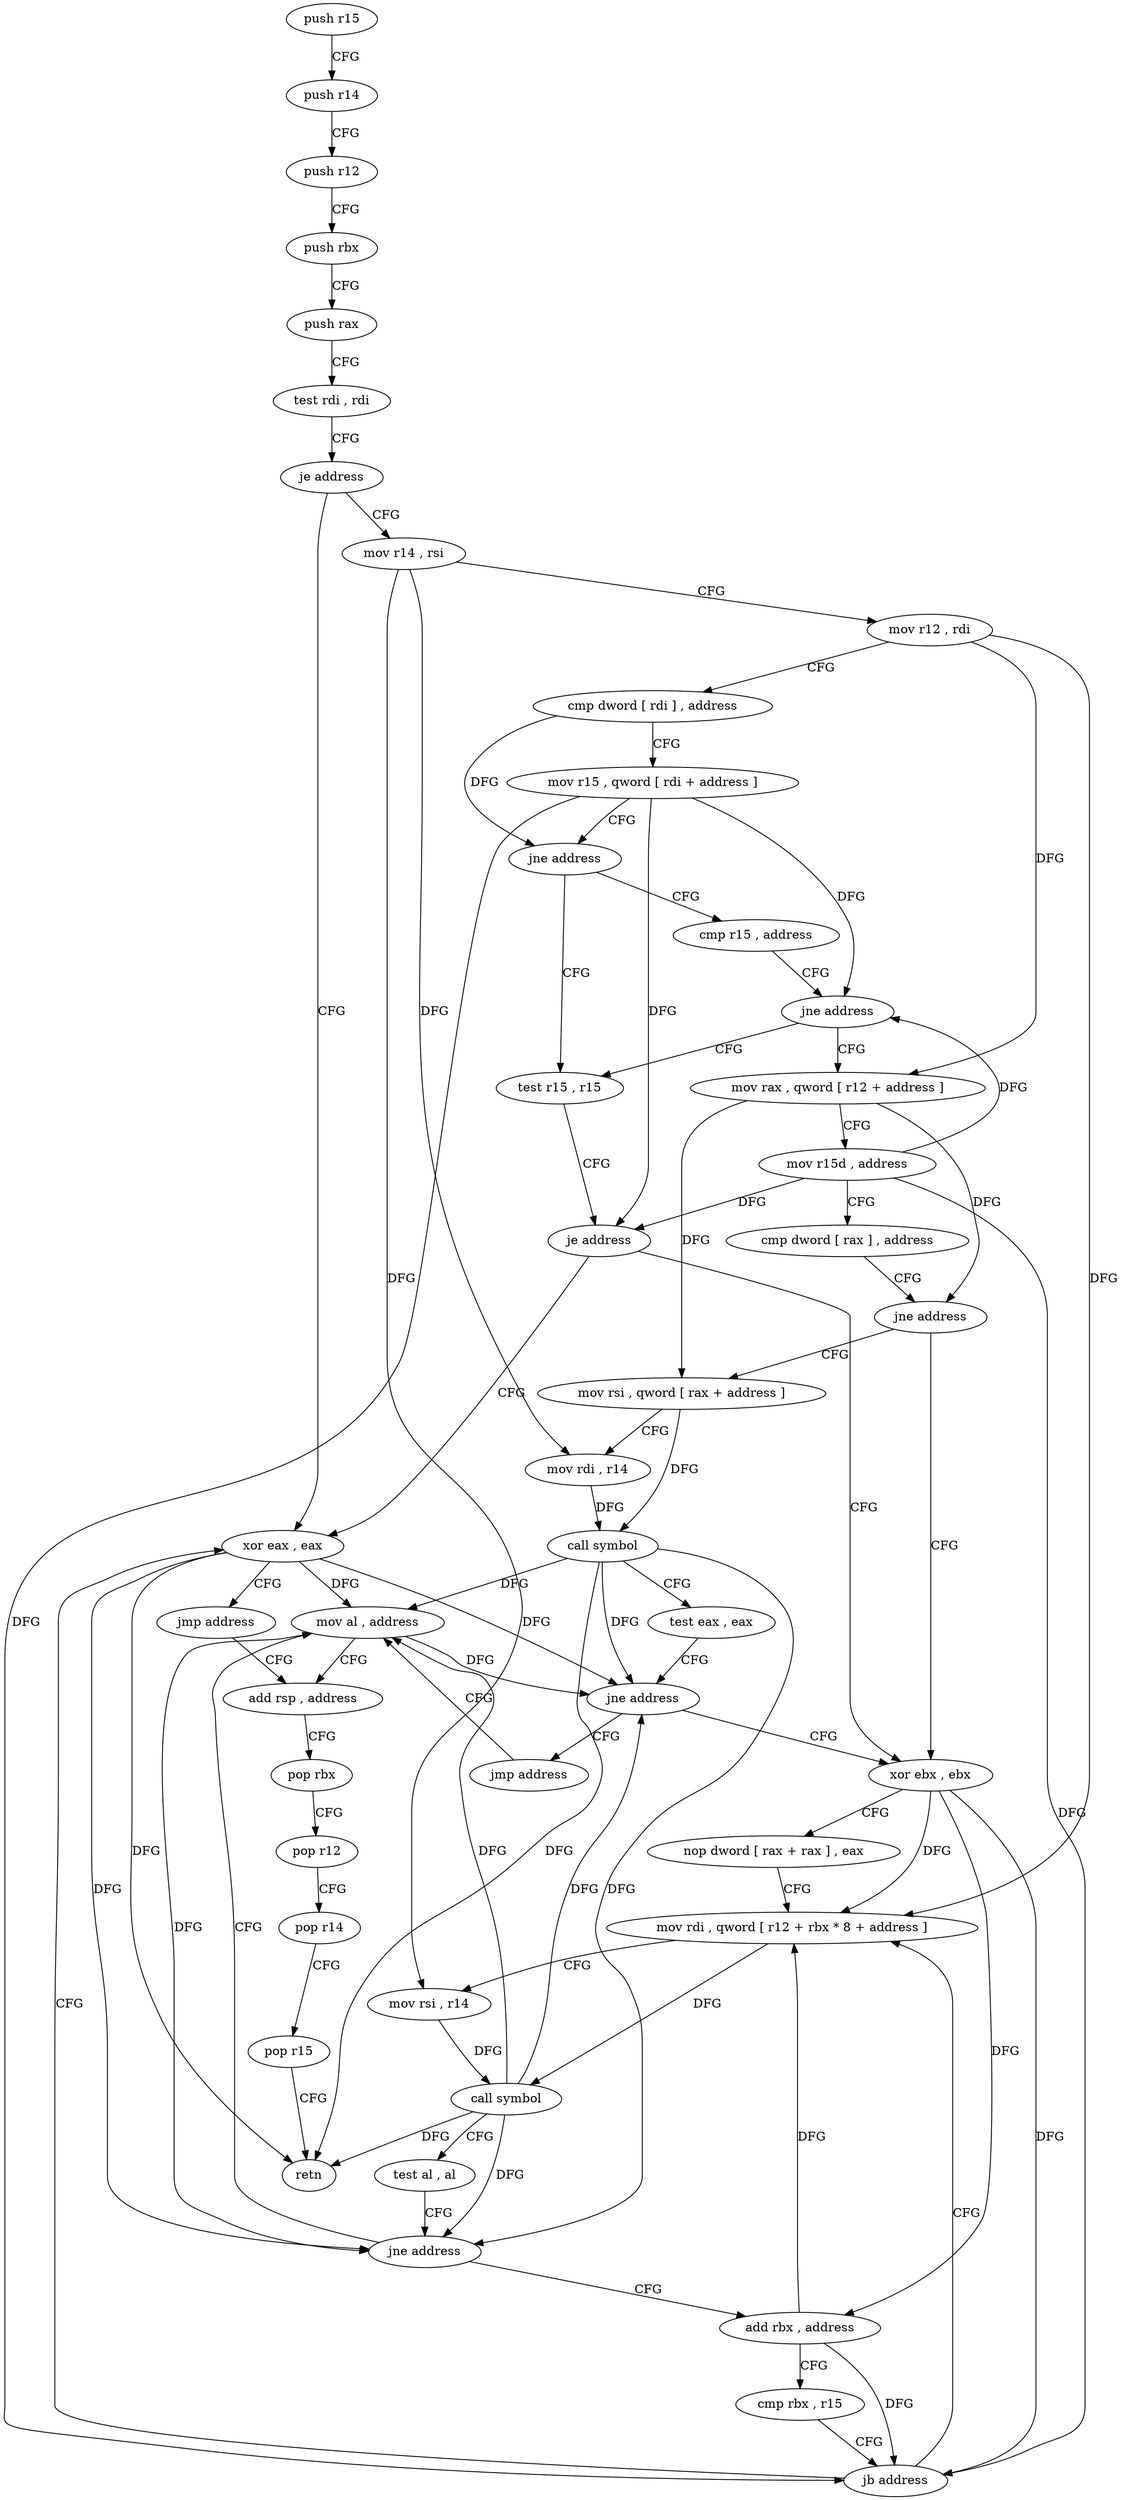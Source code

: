 digraph "func" {
"120816" [label = "push r15" ]
"120818" [label = "push r14" ]
"120820" [label = "push r12" ]
"120822" [label = "push rbx" ]
"120823" [label = "push rax" ]
"120824" [label = "test rdi , rdi" ]
"120827" [label = "je address" ]
"120922" [label = "xor eax , eax" ]
"120829" [label = "mov r14 , rsi" ]
"120924" [label = "jmp address" ]
"120928" [label = "add rsp , address" ]
"120832" [label = "mov r12 , rdi" ]
"120835" [label = "cmp dword [ rdi ] , address" ]
"120838" [label = "mov r15 , qword [ rdi + address ]" ]
"120842" [label = "jne address" ]
"120884" [label = "test r15 , r15" ]
"120844" [label = "cmp r15 , address" ]
"120932" [label = "pop rbx" ]
"120933" [label = "pop r12" ]
"120935" [label = "pop r14" ]
"120937" [label = "pop r15" ]
"120939" [label = "retn" ]
"120887" [label = "je address" ]
"120889" [label = "xor ebx , ebx" ]
"120848" [label = "jne address" ]
"120850" [label = "mov rax , qword [ r12 + address ]" ]
"120891" [label = "nop dword [ rax + rax ] , eax" ]
"120896" [label = "mov rdi , qword [ r12 + rbx * 8 + address ]" ]
"120855" [label = "mov r15d , address" ]
"120861" [label = "cmp dword [ rax ] , address" ]
"120864" [label = "jne address" ]
"120866" [label = "mov rsi , qword [ rax + address ]" ]
"120926" [label = "mov al , address" ]
"120913" [label = "add rbx , address" ]
"120917" [label = "cmp rbx , r15" ]
"120920" [label = "jb address" ]
"120870" [label = "mov rdi , r14" ]
"120873" [label = "call symbol" ]
"120878" [label = "test eax , eax" ]
"120880" [label = "jne address" ]
"120882" [label = "jmp address" ]
"120901" [label = "mov rsi , r14" ]
"120904" [label = "call symbol" ]
"120909" [label = "test al , al" ]
"120911" [label = "jne address" ]
"120816" -> "120818" [ label = "CFG" ]
"120818" -> "120820" [ label = "CFG" ]
"120820" -> "120822" [ label = "CFG" ]
"120822" -> "120823" [ label = "CFG" ]
"120823" -> "120824" [ label = "CFG" ]
"120824" -> "120827" [ label = "CFG" ]
"120827" -> "120922" [ label = "CFG" ]
"120827" -> "120829" [ label = "CFG" ]
"120922" -> "120924" [ label = "CFG" ]
"120922" -> "120939" [ label = "DFG" ]
"120922" -> "120911" [ label = "DFG" ]
"120922" -> "120880" [ label = "DFG" ]
"120922" -> "120926" [ label = "DFG" ]
"120829" -> "120832" [ label = "CFG" ]
"120829" -> "120901" [ label = "DFG" ]
"120829" -> "120870" [ label = "DFG" ]
"120924" -> "120928" [ label = "CFG" ]
"120928" -> "120932" [ label = "CFG" ]
"120832" -> "120835" [ label = "CFG" ]
"120832" -> "120850" [ label = "DFG" ]
"120832" -> "120896" [ label = "DFG" ]
"120835" -> "120838" [ label = "CFG" ]
"120835" -> "120842" [ label = "DFG" ]
"120838" -> "120842" [ label = "CFG" ]
"120838" -> "120887" [ label = "DFG" ]
"120838" -> "120848" [ label = "DFG" ]
"120838" -> "120920" [ label = "DFG" ]
"120842" -> "120884" [ label = "CFG" ]
"120842" -> "120844" [ label = "CFG" ]
"120884" -> "120887" [ label = "CFG" ]
"120844" -> "120848" [ label = "CFG" ]
"120932" -> "120933" [ label = "CFG" ]
"120933" -> "120935" [ label = "CFG" ]
"120935" -> "120937" [ label = "CFG" ]
"120937" -> "120939" [ label = "CFG" ]
"120887" -> "120922" [ label = "CFG" ]
"120887" -> "120889" [ label = "CFG" ]
"120889" -> "120891" [ label = "CFG" ]
"120889" -> "120896" [ label = "DFG" ]
"120889" -> "120913" [ label = "DFG" ]
"120889" -> "120920" [ label = "DFG" ]
"120848" -> "120884" [ label = "CFG" ]
"120848" -> "120850" [ label = "CFG" ]
"120850" -> "120855" [ label = "CFG" ]
"120850" -> "120864" [ label = "DFG" ]
"120850" -> "120866" [ label = "DFG" ]
"120891" -> "120896" [ label = "CFG" ]
"120896" -> "120901" [ label = "CFG" ]
"120896" -> "120904" [ label = "DFG" ]
"120855" -> "120861" [ label = "CFG" ]
"120855" -> "120887" [ label = "DFG" ]
"120855" -> "120848" [ label = "DFG" ]
"120855" -> "120920" [ label = "DFG" ]
"120861" -> "120864" [ label = "CFG" ]
"120864" -> "120889" [ label = "CFG" ]
"120864" -> "120866" [ label = "CFG" ]
"120866" -> "120870" [ label = "CFG" ]
"120866" -> "120873" [ label = "DFG" ]
"120926" -> "120928" [ label = "CFG" ]
"120926" -> "120911" [ label = "DFG" ]
"120926" -> "120880" [ label = "DFG" ]
"120913" -> "120917" [ label = "CFG" ]
"120913" -> "120896" [ label = "DFG" ]
"120913" -> "120920" [ label = "DFG" ]
"120917" -> "120920" [ label = "CFG" ]
"120920" -> "120896" [ label = "CFG" ]
"120920" -> "120922" [ label = "CFG" ]
"120870" -> "120873" [ label = "DFG" ]
"120873" -> "120878" [ label = "CFG" ]
"120873" -> "120911" [ label = "DFG" ]
"120873" -> "120939" [ label = "DFG" ]
"120873" -> "120880" [ label = "DFG" ]
"120873" -> "120926" [ label = "DFG" ]
"120878" -> "120880" [ label = "CFG" ]
"120880" -> "120889" [ label = "CFG" ]
"120880" -> "120882" [ label = "CFG" ]
"120882" -> "120926" [ label = "CFG" ]
"120901" -> "120904" [ label = "DFG" ]
"120904" -> "120909" [ label = "CFG" ]
"120904" -> "120939" [ label = "DFG" ]
"120904" -> "120911" [ label = "DFG" ]
"120904" -> "120880" [ label = "DFG" ]
"120904" -> "120926" [ label = "DFG" ]
"120909" -> "120911" [ label = "CFG" ]
"120911" -> "120926" [ label = "CFG" ]
"120911" -> "120913" [ label = "CFG" ]
}
